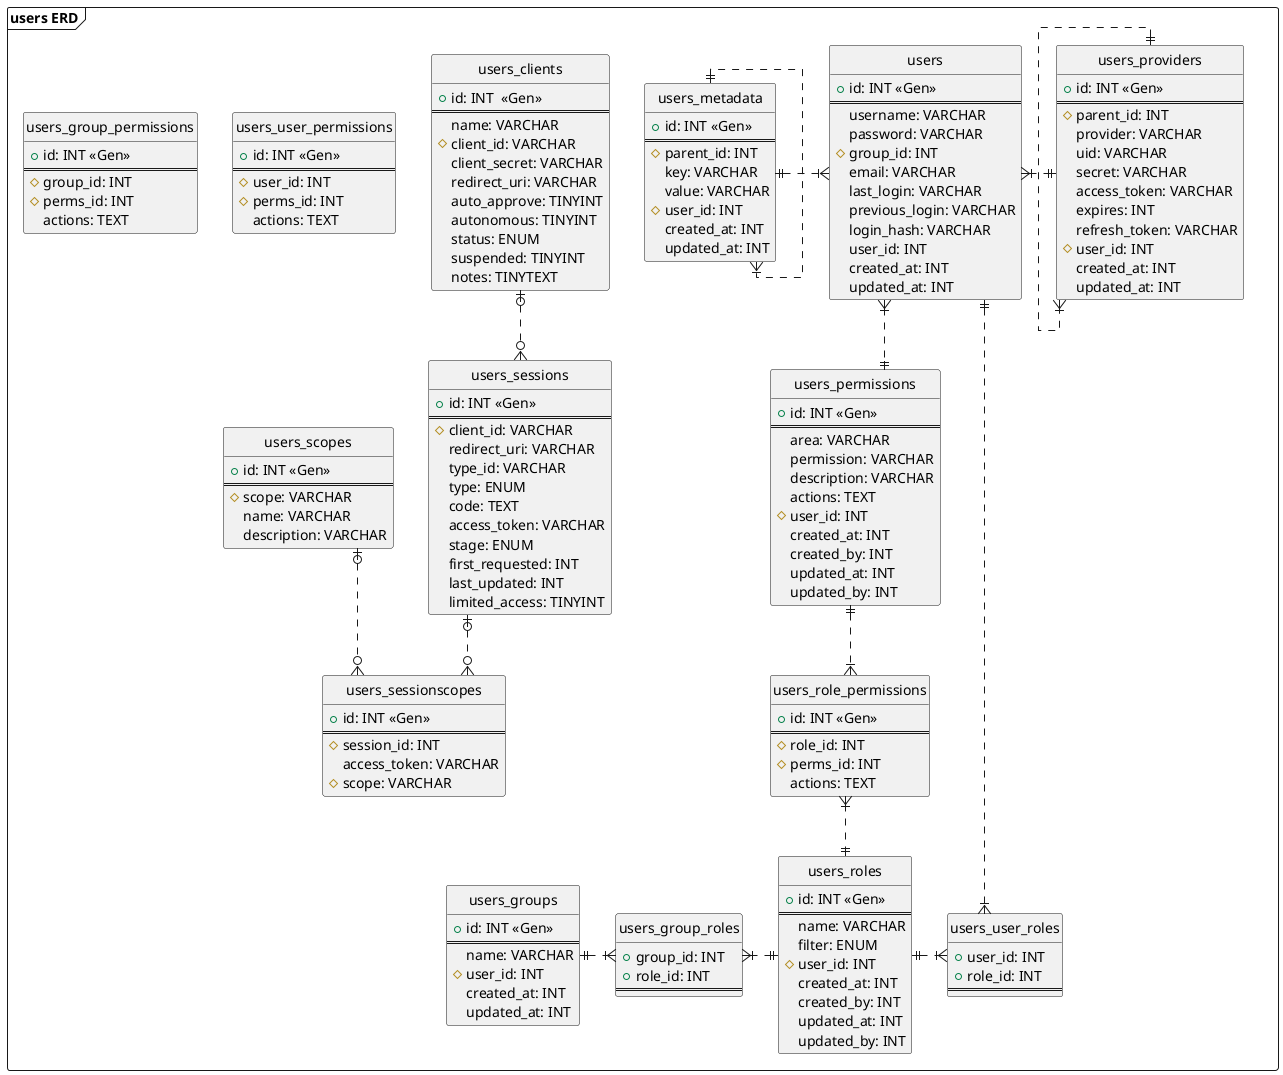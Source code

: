 @startuml

' hide the spot
hide circle

' avoid problems with angled crows feet
skinparam linetype ortho

frame "users ERD" {
  entity "users_clients" {
    + id: INT  <<Gen>>
    ==
    name: VARCHAR
    # client_id: VARCHAR
    client_secret: VARCHAR
    redirect_uri: VARCHAR
    auto_approve: TINYINT
    autonomous: TINYINT
    status: ENUM
    suspended: TINYINT
    notes: TINYTEXT
  }
  entity "users_sessions" {
    + id: INT <<Gen>>
    ==
    # client_id: VARCHAR
    redirect_uri: VARCHAR
    type_id: VARCHAR
    type: ENUM
    code: TEXT
    access_token: VARCHAR
    stage: ENUM
    first_requested: INT
    last_updated: INT
    limited_access: TINYINT
  }
  entity "users_sessionscopes" {
    + id: INT <<Gen>>
    ==
    # session_id: INT
    access_token: VARCHAR
    # scope: VARCHAR
  }
  entity "users_scopes" {
    + id: INT <<Gen>>
    ==
    # scope: VARCHAR
    name: VARCHAR
    description: VARCHAR
  }
  users_clients |o.d.o{  users_sessions
  users_sessions |o.d.o{  users_sessionscopes
  users_scopes |o.d.o{  users_sessionscopes
  entity "users_user_roles" {
    + user_id: INT
    + role_id: INT
    ==
  }
  entity "users_permissions" {
    + id: INT <<Gen>>
    ==
    area: VARCHAR
    permission: VARCHAR
    description: VARCHAR
    actions: TEXT
    # user_id: INT
    created_at: INT
    created_by: INT
    updated_at: INT
    updated_by: INT
  }
  entity "users_metadata" {
    + id: INT <<Gen>>
    ==
    # parent_id: INT
    key: VARCHAR
    value: VARCHAR
    # user_id: INT
    created_at: INT
    updated_at: INT
  }
  entity "users_providers" {
    + id: INT <<Gen>>
    ==
    # parent_id: INT
    provider: VARCHAR
    uid: VARCHAR
    secret: VARCHAR
    access_token: VARCHAR
    expires: INT
    refresh_token: VARCHAR
    # user_id: INT
    created_at: INT
    updated_at: INT
  }
  entity "users_group_roles" {
    + group_id: INT
    + role_id: INT
    ==
  }
  entity "users_role_permissions" {
    + id: INT <<Gen>>
    ==
    # role_id: INT
    # perms_id: INT
    actions: TEXT
  }
  entity "users_roles" {
    + id: INT <<Gen>>
    ==
    name: VARCHAR
    filter: ENUM
    # user_id: INT
    created_at: INT
    created_by: INT
    updated_at: INT
    updated_by: INT
  }
  entity "users_groups" {
    + id: INT <<Gen>>
    ==
    name: VARCHAR
    # user_id: INT
    created_at: INT
    updated_at: INT
  }
  entity "users" {
    + id: INT <<Gen>>
    ==
    username: VARCHAR
    password: VARCHAR
    # group_id: INT
    email: VARCHAR
    last_login: VARCHAR
    previous_login: VARCHAR
    login_hash: VARCHAR
    user_id: INT
    created_at: INT
    updated_at: INT
  }
  users }|.l.|| users_metadata
  users }|.r.|| users_providers
  users }|.d.|| users_permissions
  users ||..|{ users_user_roles
  users_roles ||.r.|{ users_user_roles
  users_roles ||.l.|{ users_group_roles
  users_group_roles }|.l.|| users_groups
  users_metadata ||..|{ users_metadata
  users_providers ||..|{ users_providers
  users_role_permissions }|..|| users_roles
  users_permissions ||.d.|{ users_role_permissions
  entity "users_user_permissions" {
    + id: INT <<Gen>>
    ==
    # user_id: INT
    # perms_id: INT
    actions: TEXT
  }
  entity "users_group_permissions" {
    + id: INT <<Gen>>
    ==
    # group_id: INT
    # perms_id: INT
    actions: TEXT
  }
}

@enduml
